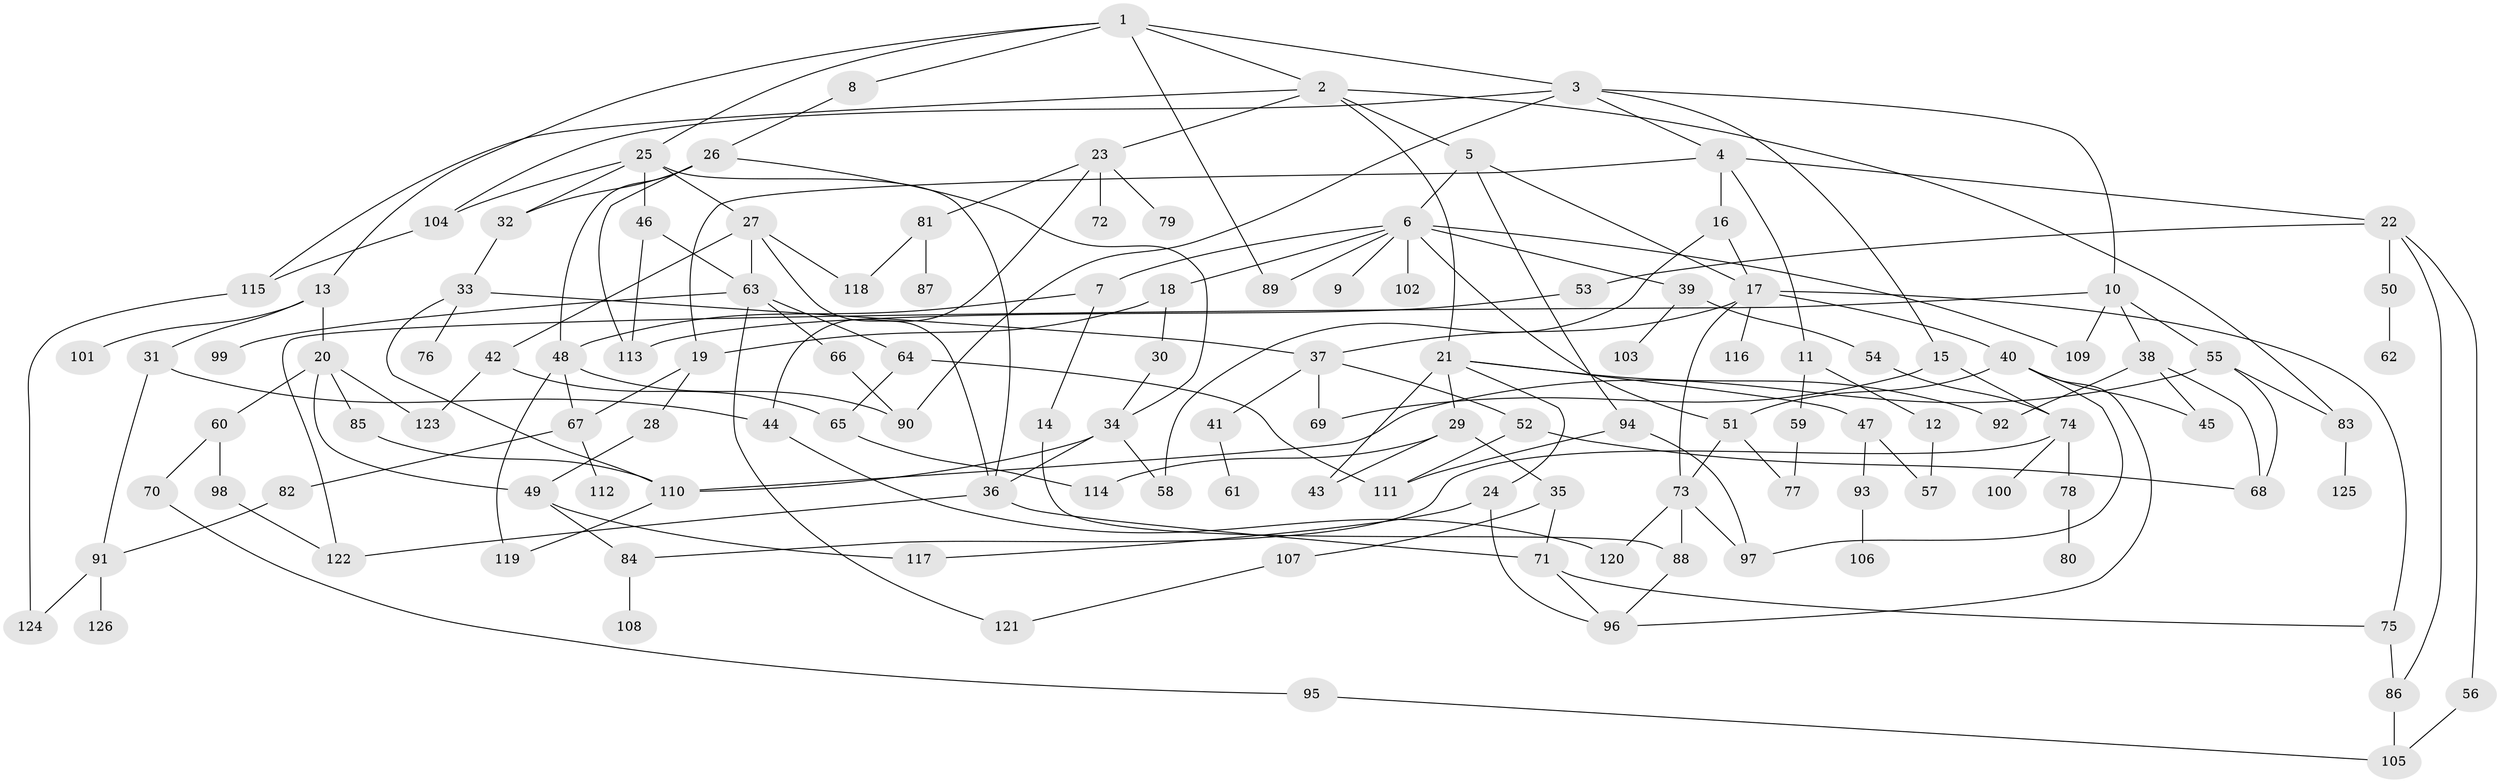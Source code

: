 // Generated by graph-tools (version 1.1) at 2025/49/03/09/25 03:49:19]
// undirected, 126 vertices, 187 edges
graph export_dot {
graph [start="1"]
  node [color=gray90,style=filled];
  1;
  2;
  3;
  4;
  5;
  6;
  7;
  8;
  9;
  10;
  11;
  12;
  13;
  14;
  15;
  16;
  17;
  18;
  19;
  20;
  21;
  22;
  23;
  24;
  25;
  26;
  27;
  28;
  29;
  30;
  31;
  32;
  33;
  34;
  35;
  36;
  37;
  38;
  39;
  40;
  41;
  42;
  43;
  44;
  45;
  46;
  47;
  48;
  49;
  50;
  51;
  52;
  53;
  54;
  55;
  56;
  57;
  58;
  59;
  60;
  61;
  62;
  63;
  64;
  65;
  66;
  67;
  68;
  69;
  70;
  71;
  72;
  73;
  74;
  75;
  76;
  77;
  78;
  79;
  80;
  81;
  82;
  83;
  84;
  85;
  86;
  87;
  88;
  89;
  90;
  91;
  92;
  93;
  94;
  95;
  96;
  97;
  98;
  99;
  100;
  101;
  102;
  103;
  104;
  105;
  106;
  107;
  108;
  109;
  110;
  111;
  112;
  113;
  114;
  115;
  116;
  117;
  118;
  119;
  120;
  121;
  122;
  123;
  124;
  125;
  126;
  1 -- 2;
  1 -- 3;
  1 -- 8;
  1 -- 13;
  1 -- 25;
  1 -- 89;
  2 -- 5;
  2 -- 21;
  2 -- 23;
  2 -- 83;
  2 -- 115;
  3 -- 4;
  3 -- 10;
  3 -- 15;
  3 -- 90;
  3 -- 104;
  4 -- 11;
  4 -- 16;
  4 -- 19;
  4 -- 22;
  5 -- 6;
  5 -- 17;
  5 -- 94;
  6 -- 7;
  6 -- 9;
  6 -- 18;
  6 -- 39;
  6 -- 51;
  6 -- 102;
  6 -- 89;
  6 -- 109;
  7 -- 14;
  7 -- 48;
  8 -- 26;
  10 -- 38;
  10 -- 55;
  10 -- 109;
  10 -- 122;
  11 -- 12;
  11 -- 59;
  12 -- 57;
  13 -- 20;
  13 -- 31;
  13 -- 101;
  14 -- 88;
  15 -- 74;
  15 -- 69;
  16 -- 58;
  16 -- 17;
  17 -- 40;
  17 -- 116;
  17 -- 37;
  17 -- 75;
  17 -- 73;
  18 -- 30;
  18 -- 19;
  19 -- 28;
  19 -- 67;
  20 -- 49;
  20 -- 60;
  20 -- 85;
  20 -- 123;
  21 -- 24;
  21 -- 29;
  21 -- 47;
  21 -- 92;
  21 -- 43;
  22 -- 50;
  22 -- 53;
  22 -- 56;
  22 -- 86;
  23 -- 44;
  23 -- 72;
  23 -- 79;
  23 -- 81;
  24 -- 96;
  24 -- 117;
  25 -- 27;
  25 -- 36;
  25 -- 46;
  25 -- 104;
  25 -- 32;
  26 -- 32;
  26 -- 48;
  26 -- 34;
  26 -- 113;
  27 -- 42;
  27 -- 63;
  27 -- 118;
  27 -- 36;
  28 -- 49;
  29 -- 35;
  29 -- 43;
  29 -- 114;
  30 -- 34;
  31 -- 91;
  31 -- 44;
  32 -- 33;
  33 -- 37;
  33 -- 76;
  33 -- 110;
  34 -- 58;
  34 -- 110;
  34 -- 36;
  35 -- 71;
  35 -- 107;
  36 -- 71;
  36 -- 122;
  37 -- 41;
  37 -- 52;
  37 -- 69;
  38 -- 45;
  38 -- 92;
  38 -- 68;
  39 -- 54;
  39 -- 103;
  40 -- 97;
  40 -- 96;
  40 -- 45;
  40 -- 51;
  41 -- 61;
  42 -- 123;
  42 -- 65;
  44 -- 120;
  46 -- 113;
  46 -- 63;
  47 -- 57;
  47 -- 93;
  48 -- 67;
  48 -- 90;
  48 -- 119;
  49 -- 84;
  49 -- 117;
  50 -- 62;
  51 -- 73;
  51 -- 77;
  52 -- 111;
  52 -- 68;
  53 -- 113;
  54 -- 74;
  55 -- 68;
  55 -- 110;
  55 -- 83;
  56 -- 105;
  59 -- 77;
  60 -- 70;
  60 -- 98;
  63 -- 64;
  63 -- 66;
  63 -- 99;
  63 -- 121;
  64 -- 65;
  64 -- 111;
  65 -- 114;
  66 -- 90;
  67 -- 82;
  67 -- 112;
  70 -- 95;
  71 -- 75;
  71 -- 96;
  73 -- 88;
  73 -- 120;
  73 -- 97;
  74 -- 78;
  74 -- 100;
  74 -- 84;
  75 -- 86;
  78 -- 80;
  81 -- 87;
  81 -- 118;
  82 -- 91;
  83 -- 125;
  84 -- 108;
  85 -- 110;
  86 -- 105;
  88 -- 96;
  91 -- 126;
  91 -- 124;
  93 -- 106;
  94 -- 111;
  94 -- 97;
  95 -- 105;
  98 -- 122;
  104 -- 115;
  107 -- 121;
  110 -- 119;
  115 -- 124;
}
